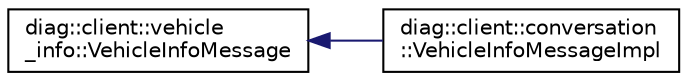 digraph "Graphical Class Hierarchy"
{
 // LATEX_PDF_SIZE
  edge [fontname="Helvetica",fontsize="10",labelfontname="Helvetica",labelfontsize="10"];
  node [fontname="Helvetica",fontsize="10",shape=record];
  rankdir="LR";
  Node0 [label="diag::client::vehicle\l_info::VehicleInfoMessage",height=0.2,width=0.4,color="black", fillcolor="white", style="filled",URL="$classdiag_1_1client_1_1vehicle__info_1_1VehicleInfoMessage.html",tooltip="Class provide storage of list of all available vehicle entity."];
  Node0 -> Node1 [dir="back",color="midnightblue",fontsize="10",style="solid",fontname="Helvetica"];
  Node1 [label="diag::client::conversation\l::VehicleInfoMessageImpl",height=0.2,width=0.4,color="black", fillcolor="white", style="filled",URL="$classdiag_1_1client_1_1conversation_1_1VehicleInfoMessageImpl.html",tooltip=" "];
}
